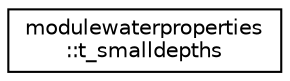 digraph "Graphical Class Hierarchy"
{
 // LATEX_PDF_SIZE
  edge [fontname="Helvetica",fontsize="10",labelfontname="Helvetica",labelfontsize="10"];
  node [fontname="Helvetica",fontsize="10",shape=record];
  rankdir="LR";
  Node0 [label="modulewaterproperties\l::t_smalldepths",height=0.2,width=0.4,color="black", fillcolor="white", style="filled",URL="$structmodulewaterproperties_1_1t__smalldepths.html",tooltip=" "];
}
